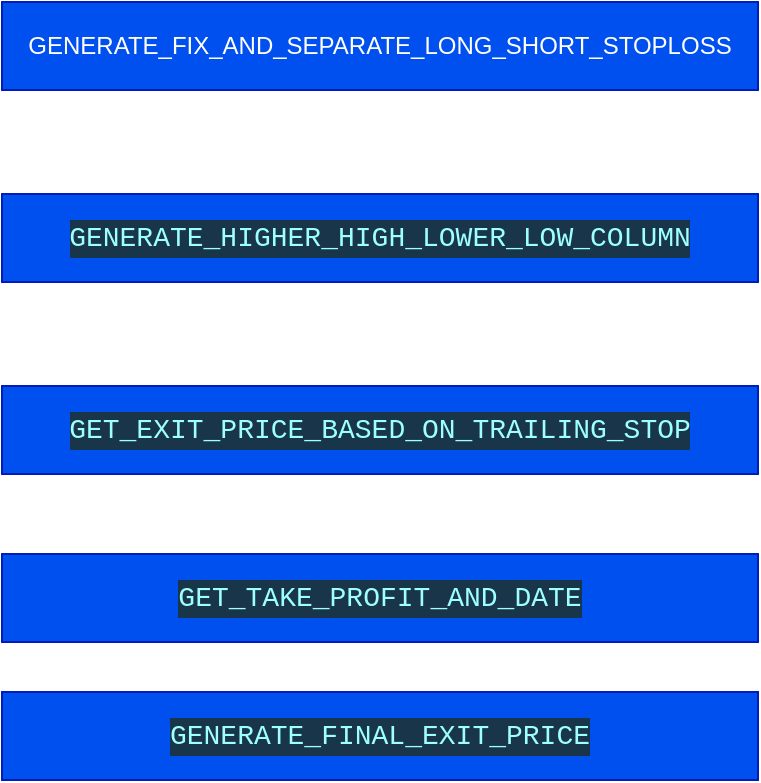 <mxfile>
    <diagram id="pAdVtjYfTjc_UkWf8iRA" name="Page-1">
        <mxGraphModel dx="1132" dy="566" grid="0" gridSize="10" guides="1" tooltips="1" connect="1" arrows="1" fold="1" page="1" pageScale="1" pageWidth="850" pageHeight="1100" math="0" shadow="0">
            <root>
                <mxCell id="0"/>
                <mxCell id="1" parent="0"/>
                <mxCell id="2" value="GENERATE_FIX_AND_SEPARATE_LONG_SHORT_STOPLOSS" style="rounded=0;whiteSpace=wrap;html=1;fillColor=#0050ef;strokeColor=#001DBC;fontColor=#ffffff;" vertex="1" parent="1">
                    <mxGeometry x="81" y="46" width="378" height="44" as="geometry"/>
                </mxCell>
                <mxCell id="3" value="&lt;div style=&quot;background-color: rgb(25 , 53 , 73) ; font-family: &amp;#34;consolas&amp;#34; , &amp;#34;courier new&amp;#34; , monospace ; font-size: 14px ; line-height: 19px&quot;&gt;&lt;span style=&quot;color: #9effff&quot;&gt;GENERATE_HIGHER_HIGH_LOWER_LOW_COLUMN&lt;/span&gt;&lt;/div&gt;" style="rounded=0;whiteSpace=wrap;html=1;fillColor=#0050ef;strokeColor=#001DBC;fontColor=#ffffff;" vertex="1" parent="1">
                    <mxGeometry x="81" y="142" width="378" height="44" as="geometry"/>
                </mxCell>
                <mxCell id="4" value="&lt;div style=&quot;background-color: rgb(25 , 53 , 73) ; font-family: &amp;#34;consolas&amp;#34; , &amp;#34;courier new&amp;#34; , monospace ; font-size: 14px ; line-height: 19px&quot;&gt;&lt;div style=&quot;font-family: &amp;#34;consolas&amp;#34; , &amp;#34;courier new&amp;#34; , monospace ; line-height: 19px&quot;&gt;&lt;span style=&quot;color: #9effff&quot;&gt;GET_EXIT_PRICE_BASED_ON_TRAILING_STOP&lt;/span&gt;&lt;/div&gt;&lt;/div&gt;" style="rounded=0;whiteSpace=wrap;html=1;fillColor=#0050ef;strokeColor=#001DBC;fontColor=#ffffff;" vertex="1" parent="1">
                    <mxGeometry x="81" y="238" width="378" height="44" as="geometry"/>
                </mxCell>
                <mxCell id="5" value="&lt;div style=&quot;background-color: rgb(25 , 53 , 73) ; font-family: &amp;#34;consolas&amp;#34; , &amp;#34;courier new&amp;#34; , monospace ; font-size: 14px ; line-height: 19px&quot;&gt;&lt;div style=&quot;font-family: &amp;#34;consolas&amp;#34; , &amp;#34;courier new&amp;#34; , monospace ; line-height: 19px&quot;&gt;&lt;div style=&quot;font-family: &amp;#34;consolas&amp;#34; , &amp;#34;courier new&amp;#34; , monospace ; line-height: 19px&quot;&gt;&lt;span style=&quot;color: #9effff&quot;&gt;GET_TAKE_PROFIT_AND_DATE&lt;/span&gt;&lt;/div&gt;&lt;/div&gt;&lt;/div&gt;" style="rounded=0;whiteSpace=wrap;html=1;fillColor=#0050ef;strokeColor=#001DBC;fontColor=#ffffff;" vertex="1" parent="1">
                    <mxGeometry x="81" y="322" width="378" height="44" as="geometry"/>
                </mxCell>
                <mxCell id="6" value="&lt;div style=&quot;background-color: rgb(25 , 53 , 73) ; font-family: &amp;#34;consolas&amp;#34; , &amp;#34;courier new&amp;#34; , monospace ; font-size: 14px ; line-height: 19px&quot;&gt;&lt;div style=&quot;font-family: &amp;#34;consolas&amp;#34; , &amp;#34;courier new&amp;#34; , monospace ; line-height: 19px&quot;&gt;&lt;div style=&quot;font-family: &amp;#34;consolas&amp;#34; , &amp;#34;courier new&amp;#34; , monospace ; line-height: 19px&quot;&gt;&lt;div style=&quot;font-family: &amp;#34;consolas&amp;#34; , &amp;#34;courier new&amp;#34; , monospace ; line-height: 19px&quot;&gt;&lt;span style=&quot;color: #9effff&quot;&gt;GENERATE_FINAL_EXIT_PRICE&lt;/span&gt;&lt;/div&gt;&lt;/div&gt;&lt;/div&gt;&lt;/div&gt;" style="rounded=0;whiteSpace=wrap;html=1;fillColor=#0050ef;strokeColor=#001DBC;fontColor=#ffffff;" vertex="1" parent="1">
                    <mxGeometry x="81" y="391" width="378" height="44" as="geometry"/>
                </mxCell>
            </root>
        </mxGraphModel>
    </diagram>
</mxfile>